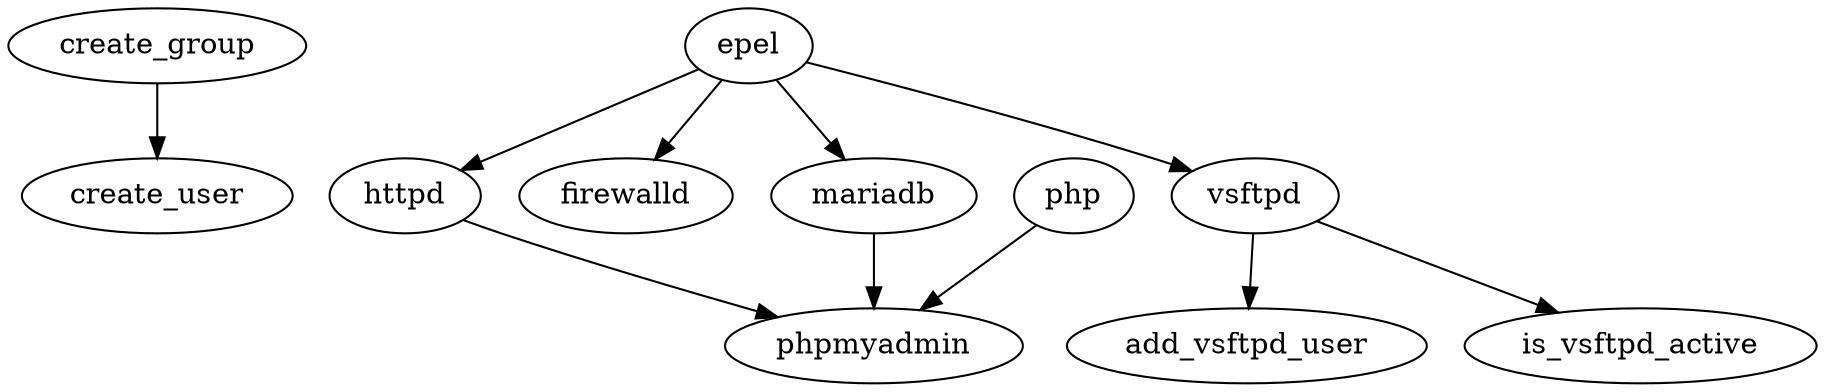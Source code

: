 DiGraph Dependencies {
    create_group -> create_user;
	epel -> httpd;
	epel -> firewalld;
    epel -> mariadb;
    httpd -> phpmyadmin;
    mariadb -> phpmyadmin;
    php -> phpmyadmin;
    epel -> vsftpd;
    vsftpd -> add_vsftpd_user;
    vsftpd -> is_vsftpd_active;

}
